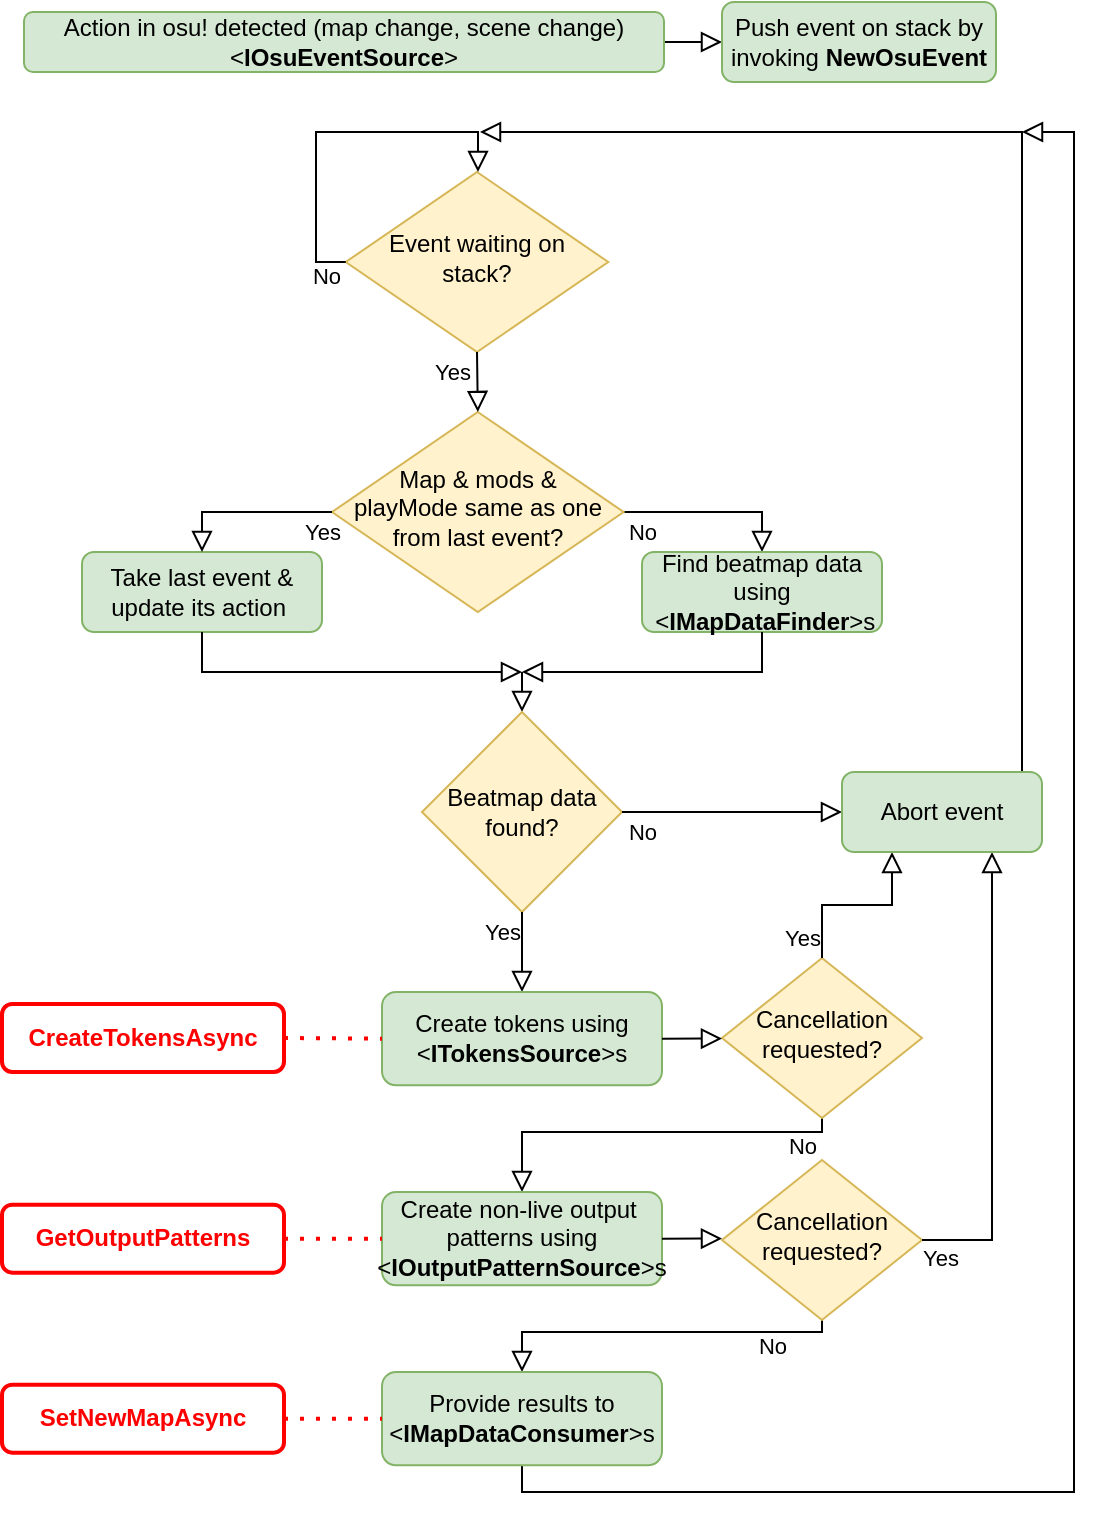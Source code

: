 <mxfile version="15.3.3" type="device"><diagram id="C5RBs43oDa-KdzZeNtuy" name="Page-1"><mxGraphModel dx="1422" dy="747" grid="1" gridSize="10" guides="1" tooltips="1" connect="1" arrows="1" fold="1" page="1" pageScale="1" pageWidth="827" pageHeight="1169" math="0" shadow="0"><root><mxCell id="WIyWlLk6GJQsqaUBKTNV-0"/><mxCell id="WIyWlLk6GJQsqaUBKTNV-1" parent="WIyWlLk6GJQsqaUBKTNV-0"/><mxCell id="WIyWlLk6GJQsqaUBKTNV-2" value="" style="rounded=0;html=1;jettySize=auto;orthogonalLoop=1;fontSize=11;endArrow=block;endFill=0;endSize=8;strokeWidth=1;shadow=0;labelBackgroundColor=none;edgeStyle=orthogonalEdgeStyle;entryX=0;entryY=0.5;entryDx=0;entryDy=0;exitX=1;exitY=0.5;exitDx=0;exitDy=0;" parent="WIyWlLk6GJQsqaUBKTNV-1" source="WIyWlLk6GJQsqaUBKTNV-3" target="gtA1URw61cddHYQh7tbZ-60" edge="1"><mxGeometry relative="1" as="geometry"><mxPoint x="175" y="70" as="targetPoint"/></mxGeometry></mxCell><mxCell id="WIyWlLk6GJQsqaUBKTNV-3" value="Action in osu! detected (map change, scene change)&lt;br&gt;&amp;lt;&lt;b&gt;IOsuEventSource&lt;/b&gt;&amp;gt;" style="rounded=1;whiteSpace=wrap;html=1;fontSize=12;glass=0;strokeWidth=1;shadow=0;fillColor=#d5e8d4;strokeColor=#82b366;" parent="WIyWlLk6GJQsqaUBKTNV-1" vertex="1"><mxGeometry x="15" y="10" width="320" height="30" as="geometry"/></mxCell><mxCell id="WIyWlLk6GJQsqaUBKTNV-5" value="No" style="edgeStyle=orthogonalEdgeStyle;rounded=0;html=1;jettySize=auto;orthogonalLoop=1;fontSize=11;endArrow=block;endFill=0;endSize=8;strokeWidth=1;shadow=0;labelBackgroundColor=none;exitX=1;exitY=0.5;exitDx=0;exitDy=0;entryX=0.5;entryY=0;entryDx=0;entryDy=0;" parent="WIyWlLk6GJQsqaUBKTNV-1" source="WIyWlLk6GJQsqaUBKTNV-6" target="gtA1URw61cddHYQh7tbZ-41" edge="1"><mxGeometry x="-0.794" y="-10" relative="1" as="geometry"><mxPoint as="offset"/><mxPoint x="429" y="344" as="targetPoint"/></mxGeometry></mxCell><mxCell id="WIyWlLk6GJQsqaUBKTNV-6" value="Map &amp;amp; mods &amp;amp;&lt;br&gt;playMode same as one from last event?" style="rhombus;whiteSpace=wrap;html=1;shadow=0;fontFamily=Helvetica;fontSize=12;align=center;strokeWidth=1;spacing=6;spacingTop=-4;fillColor=#fff2cc;strokeColor=#d6b656;" parent="WIyWlLk6GJQsqaUBKTNV-1" vertex="1"><mxGeometry x="169" y="210" width="145.83" height="100" as="geometry"/></mxCell><mxCell id="gtA1URw61cddHYQh7tbZ-2" value="Take last event &amp;amp; update its action&amp;nbsp;" style="rounded=1;whiteSpace=wrap;html=1;fontSize=12;glass=0;strokeWidth=1;shadow=0;fillColor=#d5e8d4;strokeColor=#82b366;" parent="WIyWlLk6GJQsqaUBKTNV-1" vertex="1"><mxGeometry x="44" y="280" width="120" height="40" as="geometry"/></mxCell><mxCell id="gtA1URw61cddHYQh7tbZ-4" value="Yes" style="edgeStyle=orthogonalEdgeStyle;rounded=0;html=1;jettySize=auto;orthogonalLoop=1;fontSize=11;endArrow=block;endFill=0;endSize=8;strokeWidth=1;shadow=0;labelBackgroundColor=none;exitX=0;exitY=0.5;exitDx=0;exitDy=0;entryX=0.5;entryY=0;entryDx=0;entryDy=0;" parent="WIyWlLk6GJQsqaUBKTNV-1" source="WIyWlLk6GJQsqaUBKTNV-6" target="gtA1URw61cddHYQh7tbZ-2" edge="1"><mxGeometry x="-0.882" y="10" relative="1" as="geometry"><mxPoint as="offset"/><mxPoint x="354" y="280" as="sourcePoint"/><mxPoint x="414" y="370" as="targetPoint"/></mxGeometry></mxCell><mxCell id="gtA1URw61cddHYQh7tbZ-8" value="" style="edgeStyle=orthogonalEdgeStyle;rounded=0;html=1;jettySize=auto;orthogonalLoop=1;fontSize=11;endArrow=block;endFill=0;endSize=8;strokeWidth=1;shadow=0;labelBackgroundColor=none;exitX=0.5;exitY=1;exitDx=0;exitDy=0;" parent="WIyWlLk6GJQsqaUBKTNV-1" source="gtA1URw61cddHYQh7tbZ-2" edge="1"><mxGeometry x="0.097" y="-10" relative="1" as="geometry"><mxPoint as="offset"/><mxPoint x="179" y="280" as="sourcePoint"/><mxPoint x="264" y="340" as="targetPoint"/><Array as="points"><mxPoint x="104" y="340"/></Array></mxGeometry></mxCell><mxCell id="gtA1URw61cddHYQh7tbZ-11" value="" style="edgeStyle=orthogonalEdgeStyle;rounded=0;html=1;jettySize=auto;orthogonalLoop=1;fontSize=11;endArrow=block;endFill=0;endSize=8;strokeWidth=1;shadow=0;labelBackgroundColor=none;entryX=0.5;entryY=0;entryDx=0;entryDy=0;" parent="WIyWlLk6GJQsqaUBKTNV-1" target="gtA1URw61cddHYQh7tbZ-13" edge="1"><mxGeometry x="0.065" y="-12" relative="1" as="geometry"><mxPoint as="offset"/><mxPoint x="264" y="340" as="sourcePoint"/><mxPoint x="264" y="440" as="targetPoint"/><Array as="points"/></mxGeometry></mxCell><mxCell id="gtA1URw61cddHYQh7tbZ-13" value="Beatmap data found?" style="rhombus;whiteSpace=wrap;html=1;hachureGap=4;pointerEvents=0;fillColor=#fff2cc;strokeColor=#d6b656;" parent="WIyWlLk6GJQsqaUBKTNV-1" vertex="1"><mxGeometry x="214" y="360" width="100" height="100" as="geometry"/></mxCell><mxCell id="gtA1URw61cddHYQh7tbZ-14" value="No" style="edgeStyle=orthogonalEdgeStyle;rounded=0;html=1;jettySize=auto;orthogonalLoop=1;fontSize=11;endArrow=block;endFill=0;endSize=8;strokeWidth=1;shadow=0;labelBackgroundColor=none;exitX=1;exitY=0.5;exitDx=0;exitDy=0;entryX=0;entryY=0.5;entryDx=0;entryDy=0;" parent="WIyWlLk6GJQsqaUBKTNV-1" source="gtA1URw61cddHYQh7tbZ-13" target="gtA1URw61cddHYQh7tbZ-51" edge="1"><mxGeometry x="-0.818" y="-10" relative="1" as="geometry"><mxPoint as="offset"/><mxPoint x="454" y="420" as="sourcePoint"/><mxPoint x="424" y="410" as="targetPoint"/></mxGeometry></mxCell><mxCell id="gtA1URw61cddHYQh7tbZ-16" value="" style="edgeStyle=orthogonalEdgeStyle;rounded=0;html=1;jettySize=auto;orthogonalLoop=1;fontSize=11;endArrow=block;endFill=0;endSize=8;strokeWidth=1;shadow=0;labelBackgroundColor=none;exitX=0.75;exitY=0;exitDx=0;exitDy=0;" parent="WIyWlLk6GJQsqaUBKTNV-1" source="gtA1URw61cddHYQh7tbZ-51" edge="1"><mxGeometry x="0.067" y="10" relative="1" as="geometry"><mxPoint as="offset"/><mxPoint x="516.5" y="460" as="sourcePoint"/><mxPoint x="243" y="70" as="targetPoint"/><Array as="points"><mxPoint x="514" y="70"/></Array></mxGeometry></mxCell><mxCell id="gtA1URw61cddHYQh7tbZ-17" value="Yes" style="edgeStyle=orthogonalEdgeStyle;rounded=0;html=1;jettySize=auto;orthogonalLoop=1;fontSize=11;endArrow=block;endFill=0;endSize=8;strokeWidth=1;shadow=0;labelBackgroundColor=none;exitX=0.5;exitY=1;exitDx=0;exitDy=0;entryX=0.5;entryY=0;entryDx=0;entryDy=0;" parent="WIyWlLk6GJQsqaUBKTNV-1" source="gtA1URw61cddHYQh7tbZ-13" target="gtA1URw61cddHYQh7tbZ-44" edge="1"><mxGeometry x="-0.5" y="-10" relative="1" as="geometry"><mxPoint as="offset"/><mxPoint x="324" y="420" as="sourcePoint"/><mxPoint x="264" y="500" as="targetPoint"/></mxGeometry></mxCell><mxCell id="gtA1URw61cddHYQh7tbZ-22" value="No" style="rounded=0;html=1;jettySize=auto;orthogonalLoop=1;fontSize=11;endArrow=block;endFill=0;endSize=8;strokeWidth=1;shadow=0;labelBackgroundColor=none;edgeStyle=orthogonalEdgeStyle;entryX=0.5;entryY=0;entryDx=0;entryDy=0;exitX=0.5;exitY=1;exitDx=0;exitDy=0;" parent="WIyWlLk6GJQsqaUBKTNV-1" source="gtA1URw61cddHYQh7tbZ-25" target="gtA1URw61cddHYQh7tbZ-45" edge="1"><mxGeometry x="-0.818" y="7" relative="1" as="geometry"><mxPoint as="offset"/><mxPoint x="264" y="600" as="targetPoint"/><mxPoint x="414" y="573" as="sourcePoint"/><Array as="points"><mxPoint x="414" y="570"/><mxPoint x="264" y="570"/></Array></mxGeometry></mxCell><mxCell id="gtA1URw61cddHYQh7tbZ-25" value="Cancellation requested?" style="rhombus;whiteSpace=wrap;html=1;shadow=0;fontFamily=Helvetica;fontSize=12;align=center;strokeWidth=1;spacing=6;spacingTop=-4;fillColor=#fff2cc;strokeColor=#d6b656;" parent="WIyWlLk6GJQsqaUBKTNV-1" vertex="1"><mxGeometry x="364" y="483" width="100" height="80" as="geometry"/></mxCell><mxCell id="gtA1URw61cddHYQh7tbZ-26" value="Yes" style="edgeStyle=orthogonalEdgeStyle;rounded=0;html=1;jettySize=auto;orthogonalLoop=1;fontSize=11;endArrow=block;endFill=0;endSize=8;strokeWidth=1;shadow=0;labelBackgroundColor=none;entryX=0.25;entryY=1;entryDx=0;entryDy=0;" parent="WIyWlLk6GJQsqaUBKTNV-1" source="gtA1URw61cddHYQh7tbZ-25" target="gtA1URw61cddHYQh7tbZ-51" edge="1"><mxGeometry x="-0.771" y="10" relative="1" as="geometry"><mxPoint as="offset"/><mxPoint x="451.5" y="440" as="targetPoint"/></mxGeometry></mxCell><mxCell id="gtA1URw61cddHYQh7tbZ-27" value="No" style="rounded=0;html=1;jettySize=auto;orthogonalLoop=1;fontSize=11;endArrow=block;endFill=0;endSize=8;strokeWidth=1;shadow=0;labelBackgroundColor=none;edgeStyle=orthogonalEdgeStyle;entryX=0.5;entryY=0;entryDx=0;entryDy=0;exitX=0.5;exitY=1;exitDx=0;exitDy=0;" parent="WIyWlLk6GJQsqaUBKTNV-1" source="gtA1URw61cddHYQh7tbZ-28" target="gtA1URw61cddHYQh7tbZ-46" edge="1"><mxGeometry x="-0.648" y="7" relative="1" as="geometry"><mxPoint as="offset"/><mxPoint x="264" y="690" as="targetPoint"/><mxPoint x="414" y="670" as="sourcePoint"/><Array as="points"><mxPoint x="414" y="670"/><mxPoint x="264" y="670"/></Array></mxGeometry></mxCell><mxCell id="gtA1URw61cddHYQh7tbZ-28" value="Cancellation requested?" style="rhombus;whiteSpace=wrap;html=1;shadow=0;fontFamily=Helvetica;fontSize=12;align=center;strokeWidth=1;spacing=6;spacingTop=-4;fillColor=#fff2cc;strokeColor=#d6b656;" parent="WIyWlLk6GJQsqaUBKTNV-1" vertex="1"><mxGeometry x="364" y="584" width="100" height="80" as="geometry"/></mxCell><mxCell id="gtA1URw61cddHYQh7tbZ-29" value="Yes" style="edgeStyle=orthogonalEdgeStyle;rounded=0;html=1;jettySize=auto;orthogonalLoop=1;fontSize=11;endArrow=block;endFill=0;endSize=8;strokeWidth=1;shadow=0;labelBackgroundColor=none;entryX=0.75;entryY=1;entryDx=0;entryDy=0;exitX=1;exitY=0.5;exitDx=0;exitDy=0;" parent="WIyWlLk6GJQsqaUBKTNV-1" source="gtA1URw61cddHYQh7tbZ-28" target="gtA1URw61cddHYQh7tbZ-51" edge="1"><mxGeometry x="-0.921" y="-9" relative="1" as="geometry"><mxPoint as="offset"/><mxPoint x="489" y="440" as="targetPoint"/></mxGeometry></mxCell><mxCell id="gtA1URw61cddHYQh7tbZ-34" value="" style="edgeStyle=orthogonalEdgeStyle;rounded=0;html=1;jettySize=auto;orthogonalLoop=1;fontSize=11;endArrow=block;endFill=0;endSize=8;strokeWidth=1;shadow=0;labelBackgroundColor=none;exitX=0.5;exitY=1;exitDx=0;exitDy=0;" parent="WIyWlLk6GJQsqaUBKTNV-1" source="gtA1URw61cddHYQh7tbZ-46" edge="1"><mxGeometry x="0.067" y="10" relative="1" as="geometry"><mxPoint as="offset"/><mxPoint x="261.5" y="820" as="sourcePoint"/><mxPoint x="514" y="70" as="targetPoint"/><Array as="points"><mxPoint x="264" y="750"/><mxPoint x="540" y="750"/><mxPoint x="540" y="70"/></Array></mxGeometry></mxCell><mxCell id="gtA1URw61cddHYQh7tbZ-37" value="Event waiting on stack?" style="rhombus;whiteSpace=wrap;html=1;shadow=0;fontFamily=Helvetica;fontSize=12;align=center;strokeWidth=1;spacing=6;spacingTop=-4;fillColor=#fff2cc;strokeColor=#d6b656;" parent="WIyWlLk6GJQsqaUBKTNV-1" vertex="1"><mxGeometry x="175.88" y="90" width="131.25" height="90" as="geometry"/></mxCell><mxCell id="gtA1URw61cddHYQh7tbZ-38" value="Yes" style="edgeStyle=orthogonalEdgeStyle;rounded=0;html=1;jettySize=auto;orthogonalLoop=1;fontSize=11;endArrow=block;endFill=0;endSize=8;strokeWidth=1;shadow=0;labelBackgroundColor=none;exitX=0.5;exitY=1;exitDx=0;exitDy=0;entryX=0.5;entryY=0;entryDx=0;entryDy=0;" parent="WIyWlLk6GJQsqaUBKTNV-1" source="gtA1URw61cddHYQh7tbZ-37" target="WIyWlLk6GJQsqaUBKTNV-6" edge="1"><mxGeometry x="-0.347" y="-13" relative="1" as="geometry"><mxPoint as="offset"/><mxPoint x="169" y="280" as="sourcePoint"/><mxPoint x="247" y="210" as="targetPoint"/></mxGeometry></mxCell><mxCell id="gtA1URw61cddHYQh7tbZ-40" value="No" style="edgeStyle=orthogonalEdgeStyle;rounded=0;html=1;jettySize=auto;orthogonalLoop=1;fontSize=11;endArrow=block;endFill=0;endSize=8;strokeWidth=1;shadow=0;labelBackgroundColor=none;exitX=0;exitY=0.5;exitDx=0;exitDy=0;entryX=0.5;entryY=0;entryDx=0;entryDy=0;" parent="WIyWlLk6GJQsqaUBKTNV-1" source="gtA1URw61cddHYQh7tbZ-37" target="gtA1URw61cddHYQh7tbZ-37" edge="1"><mxGeometry x="-0.891" y="7" relative="1" as="geometry"><mxPoint as="offset"/><mxPoint x="-76" y="640" as="sourcePoint"/><mxPoint x="-41" y="640" as="targetPoint"/><Array as="points"><mxPoint x="161" y="135"/><mxPoint x="161" y="70"/><mxPoint x="242" y="70"/><mxPoint x="242" y="90"/></Array></mxGeometry></mxCell><mxCell id="gtA1URw61cddHYQh7tbZ-41" value="Find beatmap data&lt;br&gt;using&lt;br&gt;&amp;nbsp;&amp;lt;&lt;b&gt;IMapDataFinder&lt;/b&gt;&amp;gt;s" style="rounded=1;whiteSpace=wrap;html=1;fontSize=12;glass=0;strokeWidth=1;shadow=0;fillColor=#d5e8d4;strokeColor=#82b366;" parent="WIyWlLk6GJQsqaUBKTNV-1" vertex="1"><mxGeometry x="324" y="280" width="120" height="40" as="geometry"/></mxCell><mxCell id="gtA1URw61cddHYQh7tbZ-43" value="" style="edgeStyle=orthogonalEdgeStyle;rounded=0;html=1;jettySize=auto;orthogonalLoop=1;fontSize=11;endArrow=block;endFill=0;endSize=8;strokeWidth=1;shadow=0;labelBackgroundColor=none;exitX=0.5;exitY=1;exitDx=0;exitDy=0;" parent="WIyWlLk6GJQsqaUBKTNV-1" source="gtA1URw61cddHYQh7tbZ-41" edge="1"><mxGeometry x="0.065" y="-12" relative="1" as="geometry"><mxPoint as="offset"/><mxPoint x="24" y="505" as="sourcePoint"/><mxPoint x="264" y="340" as="targetPoint"/><Array as="points"><mxPoint x="384" y="340"/></Array></mxGeometry></mxCell><mxCell id="gtA1URw61cddHYQh7tbZ-44" value="Create tokens using &amp;lt;&lt;b&gt;ITokensSource&lt;/b&gt;&amp;gt;s" style="rounded=1;whiteSpace=wrap;html=1;fontSize=12;glass=0;strokeWidth=1;shadow=0;fillColor=#d5e8d4;strokeColor=#82b366;" parent="WIyWlLk6GJQsqaUBKTNV-1" vertex="1"><mxGeometry x="194" y="500" width="140" height="46.67" as="geometry"/></mxCell><mxCell id="gtA1URw61cddHYQh7tbZ-45" value="&lt;div&gt;Create non-live output&amp;nbsp;&lt;/div&gt;&lt;div&gt;patterns using &amp;lt;&lt;b&gt;IOutputPatternSource&lt;/b&gt;&amp;gt;s&lt;/div&gt;" style="rounded=1;whiteSpace=wrap;html=1;fontSize=12;glass=0;strokeWidth=1;shadow=0;fillColor=#d5e8d4;strokeColor=#82b366;" parent="WIyWlLk6GJQsqaUBKTNV-1" vertex="1"><mxGeometry x="194" y="600" width="140" height="46.67" as="geometry"/></mxCell><mxCell id="gtA1URw61cddHYQh7tbZ-46" value="Provide results to &amp;lt;&lt;b&gt;IMapDataConsumer&lt;/b&gt;&amp;gt;s" style="rounded=1;whiteSpace=wrap;html=1;fontSize=12;glass=0;strokeWidth=1;shadow=0;fillColor=#d5e8d4;strokeColor=#82b366;" parent="WIyWlLk6GJQsqaUBKTNV-1" vertex="1"><mxGeometry x="194" y="690" width="140" height="46.67" as="geometry"/></mxCell><mxCell id="gtA1URw61cddHYQh7tbZ-48" value="" style="edgeStyle=orthogonalEdgeStyle;rounded=0;html=1;jettySize=auto;orthogonalLoop=1;fontSize=11;endArrow=block;endFill=0;endSize=8;strokeWidth=1;shadow=0;labelBackgroundColor=none;entryX=0;entryY=0.5;entryDx=0;entryDy=0;exitX=1;exitY=0.5;exitDx=0;exitDy=0;" parent="WIyWlLk6GJQsqaUBKTNV-1" source="gtA1URw61cddHYQh7tbZ-44" target="gtA1URw61cddHYQh7tbZ-25" edge="1"><mxGeometry x="-0.34" y="-7" relative="1" as="geometry"><mxPoint as="offset"/><mxPoint x="24" y="425" as="sourcePoint"/><mxPoint x="24" y="445" as="targetPoint"/><Array as="points"/></mxGeometry></mxCell><mxCell id="gtA1URw61cddHYQh7tbZ-49" value="" style="edgeStyle=orthogonalEdgeStyle;rounded=0;html=1;jettySize=auto;orthogonalLoop=1;fontSize=11;endArrow=block;endFill=0;endSize=8;strokeWidth=1;shadow=0;labelBackgroundColor=none;entryX=0;entryY=0.5;entryDx=0;entryDy=0;exitX=1;exitY=0.5;exitDx=0;exitDy=0;" parent="WIyWlLk6GJQsqaUBKTNV-1" source="gtA1URw61cddHYQh7tbZ-45" target="gtA1URw61cddHYQh7tbZ-28" edge="1"><mxGeometry x="0.065" y="-12" relative="1" as="geometry"><mxPoint as="offset"/><mxPoint x="24" y="435" as="sourcePoint"/><mxPoint x="24" y="455" as="targetPoint"/><Array as="points"/></mxGeometry></mxCell><mxCell id="gtA1URw61cddHYQh7tbZ-51" value="Abort event" style="rounded=1;whiteSpace=wrap;html=1;fontSize=12;glass=0;strokeWidth=1;shadow=0;fillColor=#d5e8d4;strokeColor=#82b366;" parent="WIyWlLk6GJQsqaUBKTNV-1" vertex="1"><mxGeometry x="424" y="390" width="100" height="40" as="geometry"/></mxCell><mxCell id="gtA1URw61cddHYQh7tbZ-54" value="CreateTokensAsync" style="rounded=1;whiteSpace=wrap;html=1;fontSize=12;glass=0;strokeWidth=2;shadow=0;fillColor=none;strokeColor=#FF0000;fontColor=#FF0000;fontStyle=1" parent="WIyWlLk6GJQsqaUBKTNV-1" vertex="1"><mxGeometry x="4" y="506" width="141" height="34" as="geometry"/></mxCell><mxCell id="gtA1URw61cddHYQh7tbZ-55" value="GetOutputPatterns" style="rounded=1;whiteSpace=wrap;html=1;fontSize=12;glass=0;strokeWidth=2;shadow=0;fillColor=none;strokeColor=#FF0000;fontColor=#FF0000;fontStyle=1" parent="WIyWlLk6GJQsqaUBKTNV-1" vertex="1"><mxGeometry x="4" y="606.33" width="141" height="34" as="geometry"/></mxCell><mxCell id="gtA1URw61cddHYQh7tbZ-56" value="SetNewMapAsync" style="rounded=1;whiteSpace=wrap;html=1;fontSize=12;glass=0;strokeWidth=2;shadow=0;fillColor=none;strokeColor=#FF0000;fontColor=#FF0000;fontStyle=1" parent="WIyWlLk6GJQsqaUBKTNV-1" vertex="1"><mxGeometry x="4" y="696.33" width="141" height="34" as="geometry"/></mxCell><mxCell id="gtA1URw61cddHYQh7tbZ-57" value="" style="endArrow=none;dashed=1;html=1;dashPattern=1 3;strokeWidth=2;startSize=14;endSize=14;sourcePerimeterSpacing=8;targetPerimeterSpacing=8;fontColor=#FF0000;strokeColor=#FF0000;exitX=1;exitY=0.5;exitDx=0;exitDy=0;entryX=0;entryY=0.5;entryDx=0;entryDy=0;" parent="WIyWlLk6GJQsqaUBKTNV-1" source="gtA1URw61cddHYQh7tbZ-54" target="gtA1URw61cddHYQh7tbZ-44" edge="1"><mxGeometry width="50" height="50" relative="1" as="geometry"><mxPoint x="-86" y="520" as="sourcePoint"/><mxPoint x="-25.0" y="490" as="targetPoint"/></mxGeometry></mxCell><mxCell id="gtA1URw61cddHYQh7tbZ-58" value="" style="endArrow=none;dashed=1;html=1;dashPattern=1 3;strokeWidth=2;startSize=14;endSize=14;sourcePerimeterSpacing=8;targetPerimeterSpacing=8;fontColor=#FF0000;strokeColor=#FF0000;exitX=1;exitY=0.5;exitDx=0;exitDy=0;entryX=0;entryY=0.5;entryDx=0;entryDy=0;" parent="WIyWlLk6GJQsqaUBKTNV-1" source="gtA1URw61cddHYQh7tbZ-55" target="gtA1URw61cddHYQh7tbZ-45" edge="1"><mxGeometry width="50" height="50" relative="1" as="geometry"><mxPoint x="155.0" y="533" as="sourcePoint"/><mxPoint x="204" y="533.335" as="targetPoint"/></mxGeometry></mxCell><mxCell id="gtA1URw61cddHYQh7tbZ-59" value="" style="endArrow=none;dashed=1;html=1;dashPattern=1 3;strokeWidth=2;startSize=14;endSize=14;sourcePerimeterSpacing=8;targetPerimeterSpacing=8;fontColor=#FF0000;strokeColor=#FF0000;exitX=1;exitY=0.5;exitDx=0;exitDy=0;entryX=0;entryY=0.5;entryDx=0;entryDy=0;" parent="WIyWlLk6GJQsqaUBKTNV-1" source="gtA1URw61cddHYQh7tbZ-56" target="gtA1URw61cddHYQh7tbZ-46" edge="1"><mxGeometry width="50" height="50" relative="1" as="geometry"><mxPoint x="155.0" y="633.33" as="sourcePoint"/><mxPoint x="204" y="633.335" as="targetPoint"/></mxGeometry></mxCell><mxCell id="gtA1URw61cddHYQh7tbZ-60" value="Push event on stack by invoking&amp;nbsp;&lt;b&gt;NewOsuEvent&lt;/b&gt;" style="rounded=1;whiteSpace=wrap;html=1;fontSize=12;glass=0;strokeWidth=1;shadow=0;fillColor=#d5e8d4;strokeColor=#82b366;" parent="WIyWlLk6GJQsqaUBKTNV-1" vertex="1"><mxGeometry x="364" y="5" width="137" height="40" as="geometry"/></mxCell></root></mxGraphModel></diagram></mxfile>